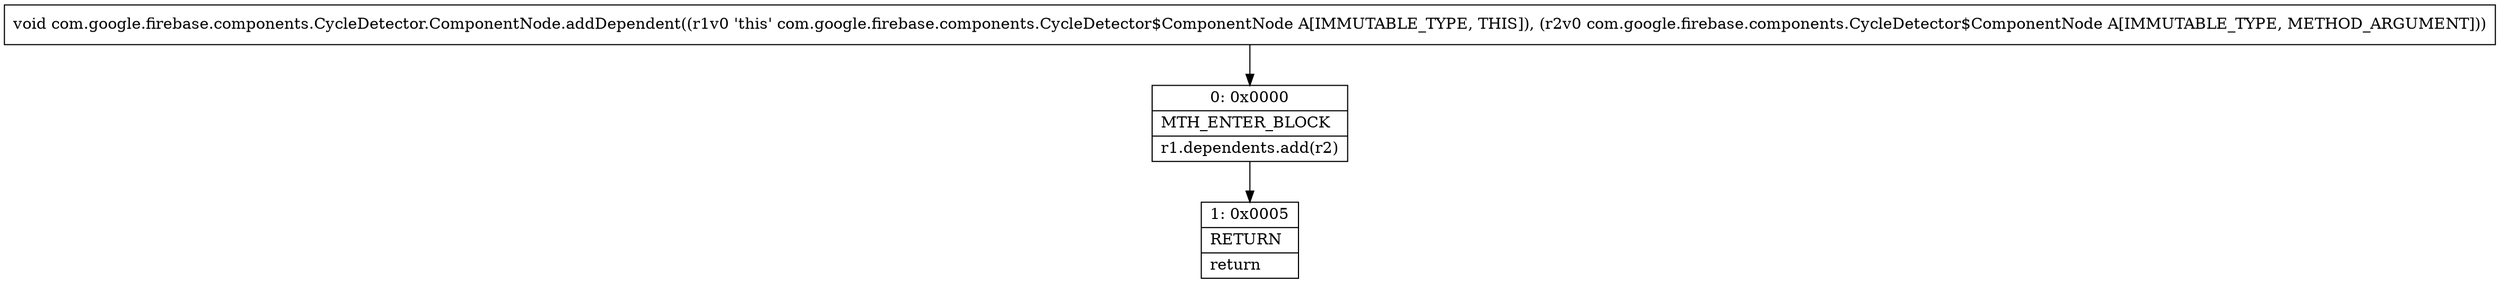 digraph "CFG forcom.google.firebase.components.CycleDetector.ComponentNode.addDependent(Lcom\/google\/firebase\/components\/CycleDetector$ComponentNode;)V" {
Node_0 [shape=record,label="{0\:\ 0x0000|MTH_ENTER_BLOCK\l|r1.dependents.add(r2)\l}"];
Node_1 [shape=record,label="{1\:\ 0x0005|RETURN\l|return\l}"];
MethodNode[shape=record,label="{void com.google.firebase.components.CycleDetector.ComponentNode.addDependent((r1v0 'this' com.google.firebase.components.CycleDetector$ComponentNode A[IMMUTABLE_TYPE, THIS]), (r2v0 com.google.firebase.components.CycleDetector$ComponentNode A[IMMUTABLE_TYPE, METHOD_ARGUMENT])) }"];
MethodNode -> Node_0;
Node_0 -> Node_1;
}

